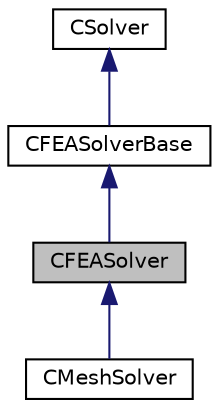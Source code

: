 digraph "CFEASolver"
{
 // LATEX_PDF_SIZE
  edge [fontname="Helvetica",fontsize="10",labelfontname="Helvetica",labelfontsize="10"];
  node [fontname="Helvetica",fontsize="10",shape=record];
  Node1 [label="CFEASolver",height=0.2,width=0.4,color="black", fillcolor="grey75", style="filled", fontcolor="black",tooltip="Main class for defining a FEM solver for elastic structural problems."];
  Node2 -> Node1 [dir="back",color="midnightblue",fontsize="10",style="solid",fontname="Helvetica"];
  Node2 [label="CFEASolverBase",height=0.2,width=0.4,color="black", fillcolor="white", style="filled",URL="$classCFEASolverBase.html",tooltip="Base class for FEM elasticity solvers."];
  Node3 -> Node2 [dir="back",color="midnightblue",fontsize="10",style="solid",fontname="Helvetica"];
  Node3 [label="CSolver",height=0.2,width=0.4,color="black", fillcolor="white", style="filled",URL="$classCSolver.html",tooltip=" "];
  Node1 -> Node4 [dir="back",color="midnightblue",fontsize="10",style="solid",fontname="Helvetica"];
  Node4 [label="CMeshSolver",height=0.2,width=0.4,color="black", fillcolor="white", style="filled",URL="$classCMeshSolver.html",tooltip="Mesh deformation solver (pseudo elasticity)."];
}
